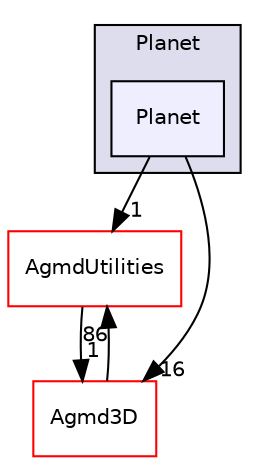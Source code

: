 digraph "src/Examples/Planet/Planet" {
  compound=true
  node [ fontsize="10", fontname="Helvetica"];
  edge [ labelfontsize="10", labelfontname="Helvetica"];
  subgraph clusterdir_987724ecd3b2f5b5c5e246a36275af99 {
    graph [ bgcolor="#ddddee", pencolor="black", label="Planet" fontname="Helvetica", fontsize="10", URL="dir_987724ecd3b2f5b5c5e246a36275af99.html"]
  dir_83d6f3672930aabe7e3ac23292998761 [shape=box, label="Planet", style="filled", fillcolor="#eeeeff", pencolor="black", URL="dir_83d6f3672930aabe7e3ac23292998761.html"];
  }
  dir_c11272a1c791afc0e19bc74f6f6797fb [shape=box label="AgmdUtilities" fillcolor="white" style="filled" color="red" URL="dir_c11272a1c791afc0e19bc74f6f6797fb.html"];
  dir_b6dd29adde0db5f9f95c54dc9697d5b1 [shape=box label="Agmd3D" fillcolor="white" style="filled" color="red" URL="dir_b6dd29adde0db5f9f95c54dc9697d5b1.html"];
  dir_c11272a1c791afc0e19bc74f6f6797fb->dir_b6dd29adde0db5f9f95c54dc9697d5b1 [headlabel="1", labeldistance=1.5 headhref="dir_000034_000001.html"];
  dir_b6dd29adde0db5f9f95c54dc9697d5b1->dir_c11272a1c791afc0e19bc74f6f6797fb [headlabel="86", labeldistance=1.5 headhref="dir_000001_000034.html"];
  dir_83d6f3672930aabe7e3ac23292998761->dir_c11272a1c791afc0e19bc74f6f6797fb [headlabel="1", labeldistance=1.5 headhref="dir_000046_000034.html"];
  dir_83d6f3672930aabe7e3ac23292998761->dir_b6dd29adde0db5f9f95c54dc9697d5b1 [headlabel="16", labeldistance=1.5 headhref="dir_000046_000001.html"];
}

